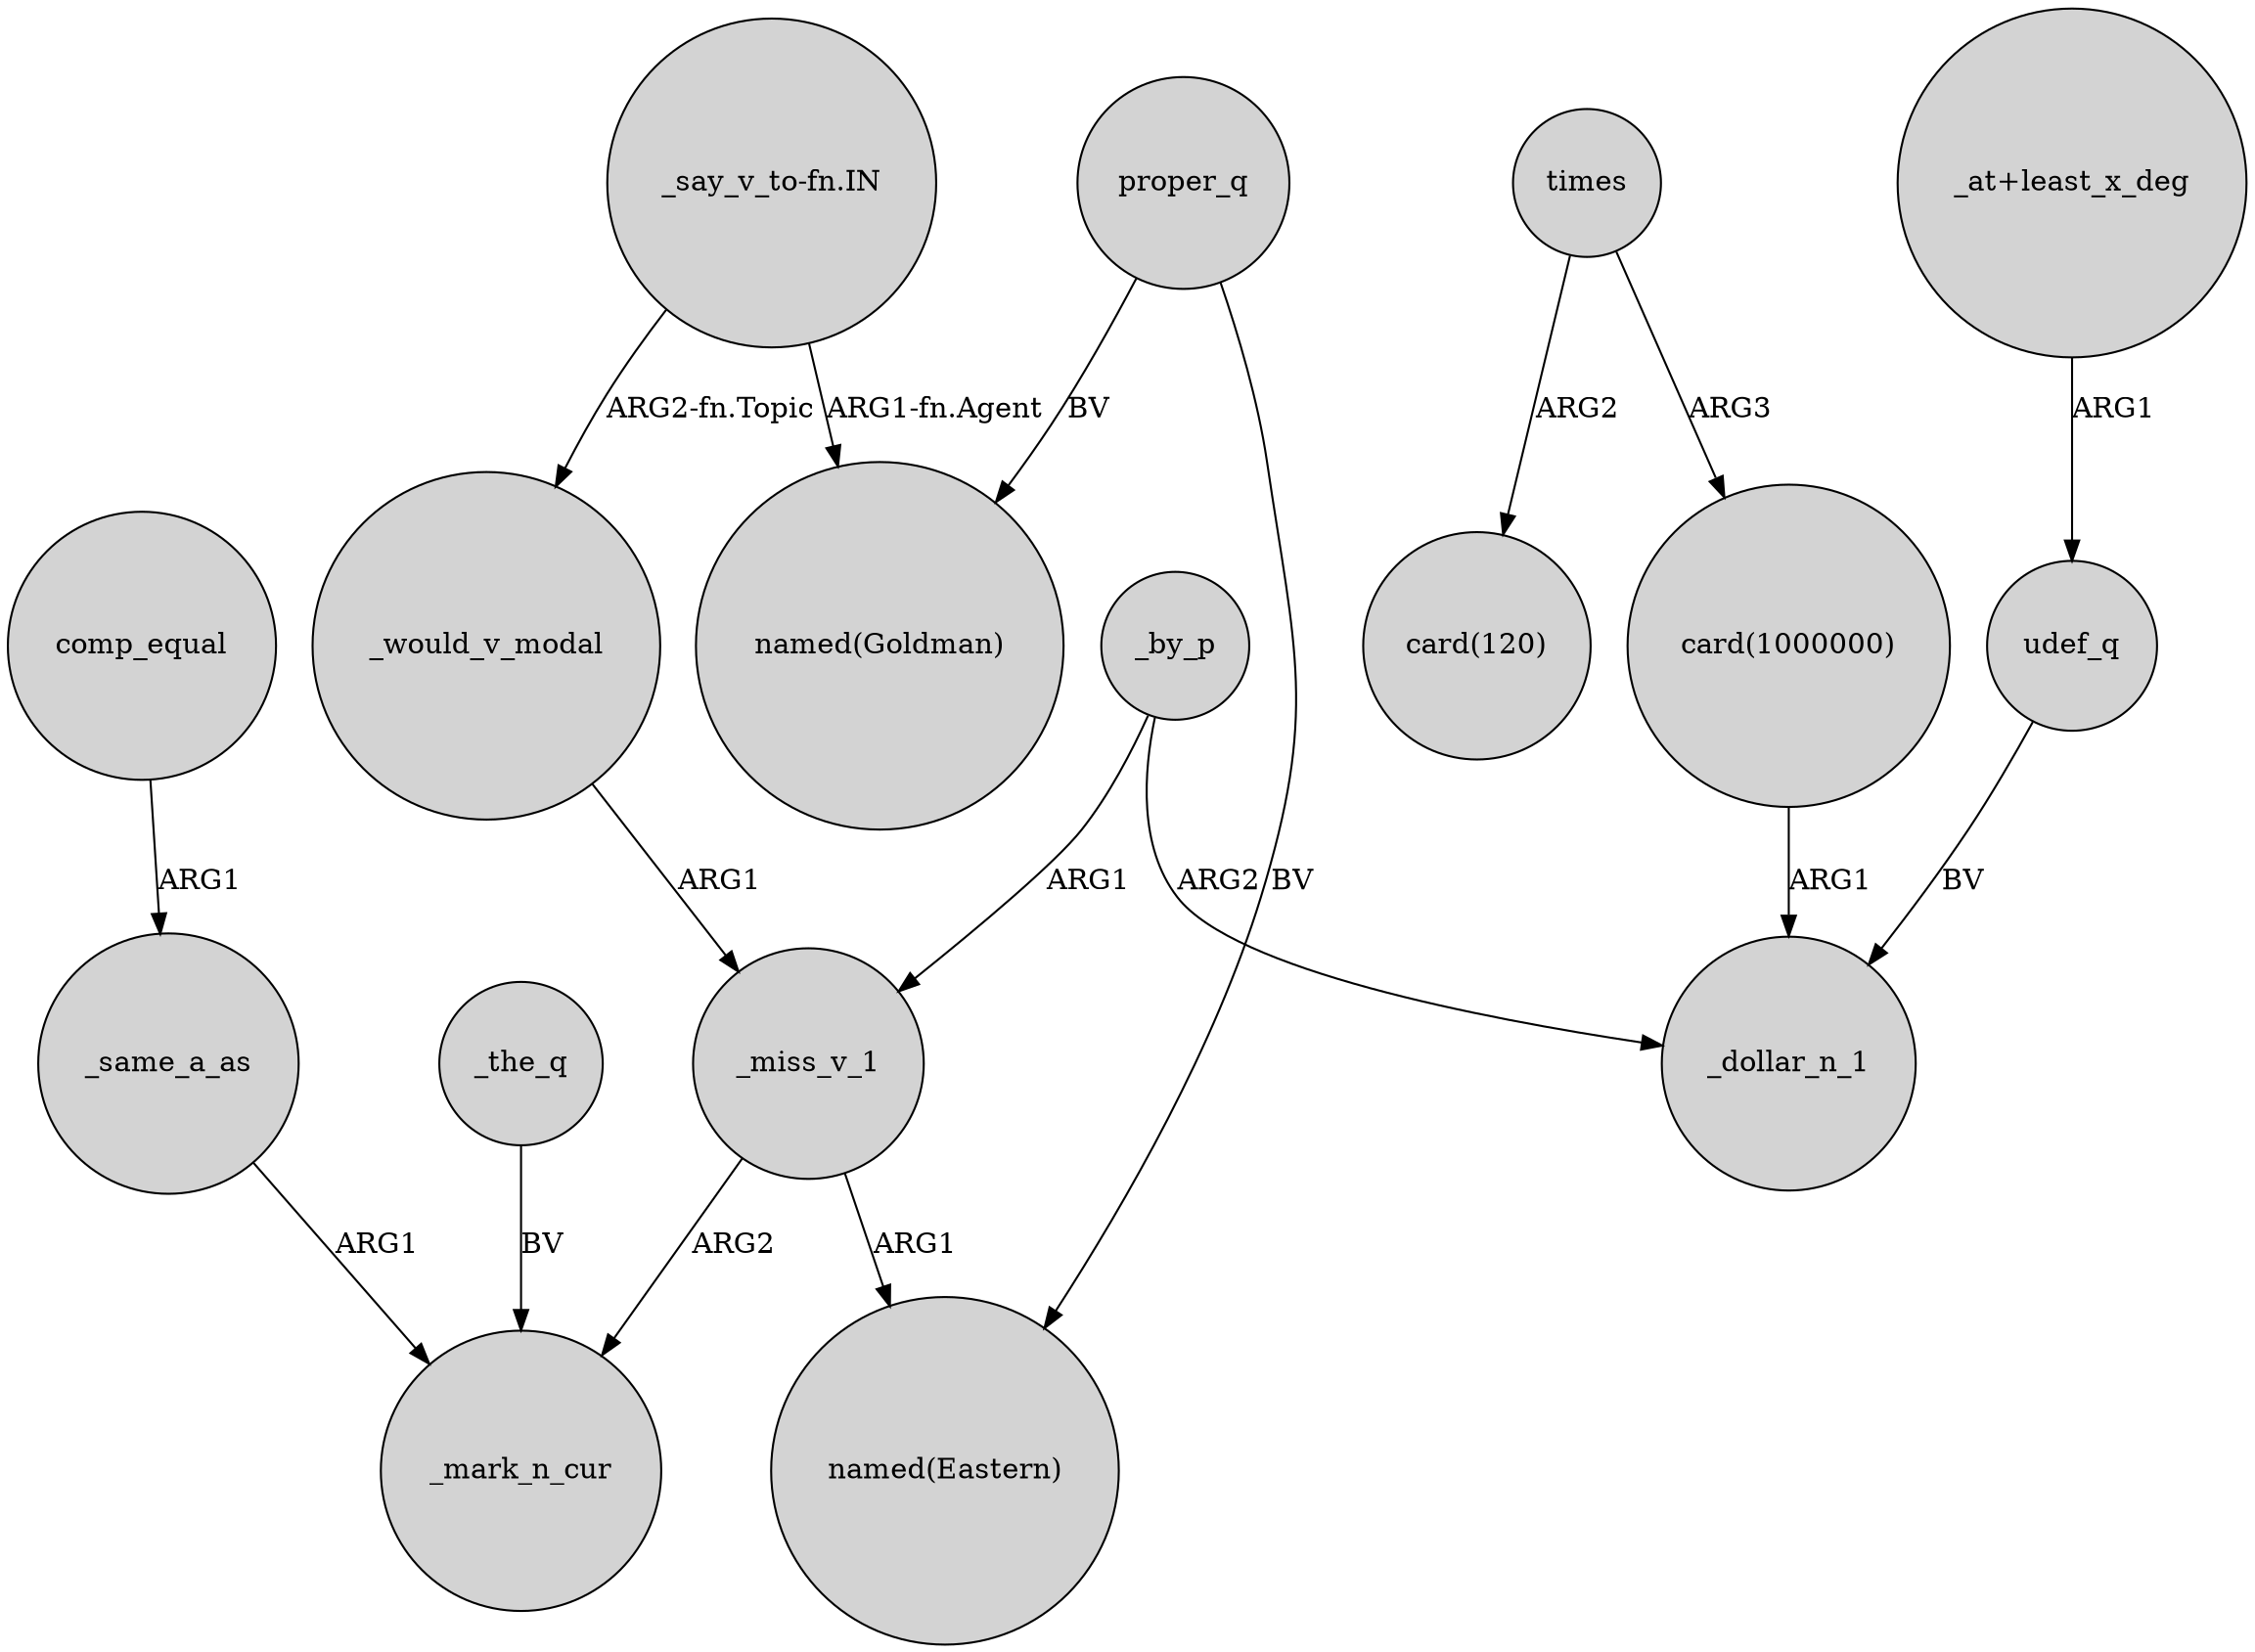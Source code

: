 digraph {
	node [shape=circle style=filled]
	"_say_v_to-fn.IN" -> _would_v_modal [label="ARG2-fn.Topic"]
	"card(1000000)" -> _dollar_n_1 [label=ARG1]
	_by_p -> _dollar_n_1 [label=ARG2]
	comp_equal -> _same_a_as [label=ARG1]
	times -> "card(120)" [label=ARG2]
	_would_v_modal -> _miss_v_1 [label=ARG1]
	_same_a_as -> _mark_n_cur [label=ARG1]
	times -> "card(1000000)" [label=ARG3]
	_by_p -> _miss_v_1 [label=ARG1]
	_miss_v_1 -> _mark_n_cur [label=ARG2]
	"_say_v_to-fn.IN" -> "named(Goldman)" [label="ARG1-fn.Agent"]
	proper_q -> "named(Eastern)" [label=BV]
	_miss_v_1 -> "named(Eastern)" [label=ARG1]
	"_at+least_x_deg" -> udef_q [label=ARG1]
	_the_q -> _mark_n_cur [label=BV]
	udef_q -> _dollar_n_1 [label=BV]
	proper_q -> "named(Goldman)" [label=BV]
}
